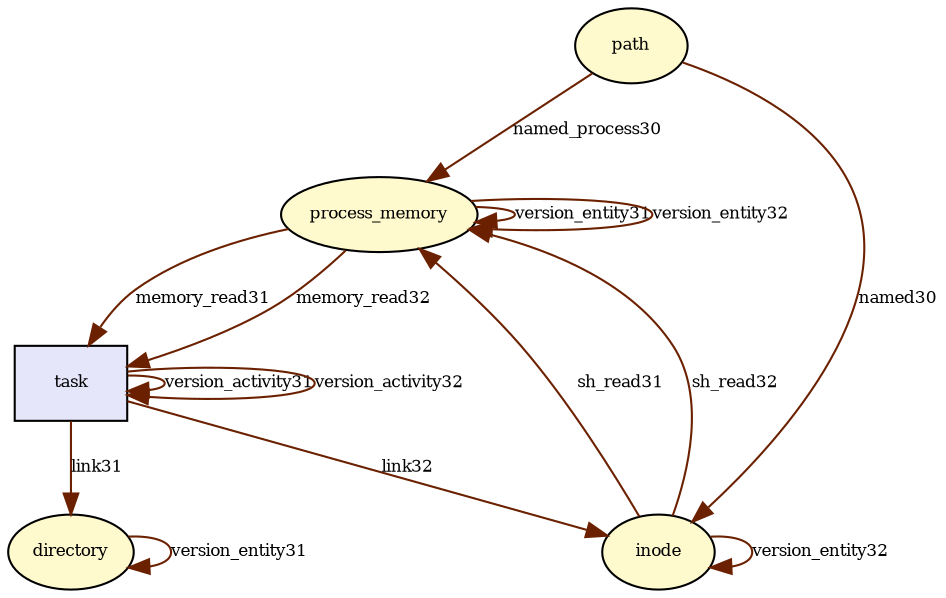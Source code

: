 digraph RGL__DirectedAdjacencyGraph {path[fontsize = 8,label = "path",shape = ellipse, fillcolor="#fffacd", style = filled]

process_memory[fontsize = 8,label = "process_memory",shape = ellipse, fillcolor="#fffacd", style = filled]

path -> process_memory[fontsize = 8,label = "named_process30", color="#6b2000"]

inode[fontsize = 8,label = "inode",shape = ellipse, fillcolor="#fffacd", style = filled]

path -> inode[fontsize = 8,label = "named30", color="#6b2000"]

process_memory -> process_memory[fontsize = 8,label = "version_entity31", color="#6b2000"]

inode -> process_memory[fontsize = 8,label = "sh_read31", color="#6b2000"]

task[fontsize = 8,label = "task",shape = rectangle, fillcolor="#e6e6fa", style = filled]

task -> task[fontsize = 8,label = "version_activity31", color="#6b2000"]

process_memory -> task[fontsize = 8,label = "memory_read31", color="#6b2000"]

directory[fontsize = 8,label = "directory",shape = ellipse, fillcolor="#fffacd", style = filled]

directory -> directory[fontsize = 8,label = "version_entity31", color="#6b2000"]

task -> directory[fontsize = 8,label = "link31", color="#6b2000"]

process_memory -> process_memory[fontsize = 8,label = "version_entity32", color="#6b2000"]

inode -> process_memory[fontsize = 8,label = "sh_read32", color="#6b2000"]

task -> task[fontsize = 8,label = "version_activity32", color="#6b2000"]

process_memory -> task[fontsize = 8,label = "memory_read32", color="#6b2000"]

inode -> inode[fontsize = 8,label = "version_entity32", color="#6b2000"]

task -> inode[fontsize = 8,label = "link32", color="#6b2000"]

}